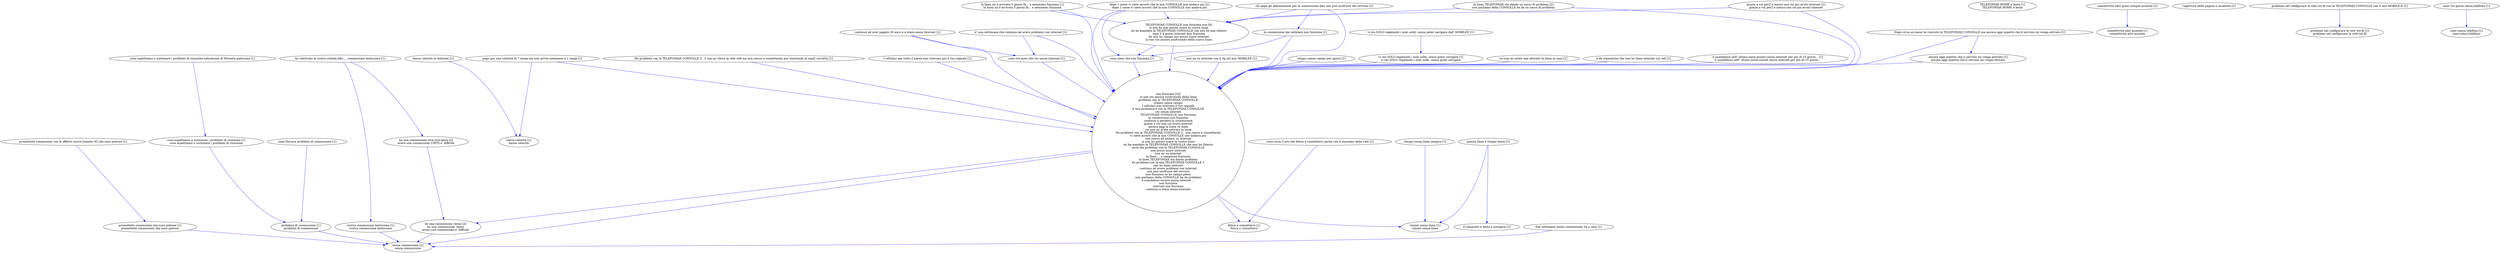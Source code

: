 digraph collapsedGraph {
"TELEFONIAX CONSOLLE non funziona mai [6]\nio non ho mai potuto usare la vostra linea\nmi ha mandato la TELEFONIAX CONSOLLE che non ho mai chiesto\nogni 3 4 giorni internet non funziona\nSe non ho campo non posso usare internet\nio non sto ancora usufruendo della nuova linea""non funziona [32]\nio non sto ancora usufruendo della linea\nproblemi con la TELEFONIAX CONSOLLE\nstiamo senza campo\nI cellulari non ricevono il tuo segnale\nil mio problema è con la TELEFONIAX CONSOLLE\nsto senza internet\nTELEFONIAX CONSOLLE non funziona\nla connessione non funziona\ncontinuo a perdere la connessione\ngrazie a voi non cio avuto internet\nancora oggi la linea va male\nvoi non mi avete attivato la linea\nHo problemi con la TELEFONIAX CONSOLLE 2.. non riesco a connettermi\nvi siete accorti che la mia CONSOLLE non andava piu\nnon riesco ad andare su internet\nio non ho potuto usare la vostra linea\nmi ha mandato la TELEFONIAX CONSOLLE che non ho chiesto\navrei dei problemi con la TELEFONIAX CONSOLLE\nnon posso usare internet\nnon mi va internet\nla linea ... e nemmeno funziona\nla linea TELEFONIAX sta dando problemi\nho problemi con la mia TELEFONIAX CONSOLLE 1\nnon ho linea internet\ncontinuo ad avere problemi con internet\nnon può usufruire del servizio\nnon funziona se ho campo pieno\nnon parliamo della CONSOLLE ke da problemi\nè scandaloso essere senza internet ...\nnon funziona\ninternet non funziona\ncontinuo a stare senza Internet""la linea TELEFONIAX sta dando un sacco di problemi [2]\nnon parliamo della CONSOLLE ke da un sacco di problemi""ho una connessione -lenta [2]\nho una connessione -lenta\navere una connessione e' difficile""ho una connessione stra-stra-lenta [2]\navere una connessione UMTS e' difficile""ancora oggi aspetto che il servizio mi venga attivato [1]\nancora oggi aspetto che il servizio mi venga attivato""Dopo circa un mese ho ricevuto la TELEFONIAX CONSOLLE ma ancora oggi aspetto che il servizio mi venga attivato [1]""Ho problemi con la TELEFONIAX CONSOLLE 2.. il mio pc rileva la rete wifi ma non riesco a connettermi pur inserendo la wpa2 corretta [1]""I cellulari per tutto il paese non ricevono più il tuo segnale [1]""TELEFONIAX HOME e lenta [1]\nTELEFONIAX HOME e lenta""bassa velocità [1]\nbassa velocità""bassa velocità in Internet [1]""chi paga gli abbonamenti per la connessione dati non può usufruire del servizio [1]""connettività adsl assente [1]\nconnettività adsl assente""connettività adsl quasi sempre assente [1]""continuo ad aver pagato 20 euro e a stare senza Internet [1]""cosa aspettiamo a sistemare i problemi di ricezione [1]\ncosa aspettiamo a sistemare i problemi di ricezione""cosa aspettiamo a sistemare i problemi di ricezione nelcomune di Noventa padovana [1]""dopo 1 mese vi siete accorti che la mia CONSOLLE non andava piu [1]\ndopo 1 mese vi siete accorti che la mia CONSOLLE non andava piu""senza connessione [1]\nsenza connessione""due settimane senza connessione 3g a casa [1]""e' una settimana che continuo ad avere problemi con internet [1]""grazie a voi per2 e mezzo non cio piu avuto internet [1]\ngrazie a voi per2 e mezzo non cio piu avuto internet""vostra connessione lentissima [1]\nvostra connessione lentissima""ho riattivato la vostra scheda dati.... connessione lentissima [1]""il computer è lento a navigare [1]""l'apertura delle pagine è stralenta [1]""la linea mi è arrivata 5 giorni fà... e nemmeno funziona [1]\nla linea mi è arrivata 5 giorni fà... e nemmeno funziona""la connessione dal cellulare non funziona [1]""non mi va internet con il 3g sul mio MOBILEE [1]""pago per una velocità di 7 mega ma non arriva nemmeno a 1 mega [1]""problemi nel configurare la rete wii-fii [1]\nproblemi nel configurare la rete wii-fii""problemi nel configurare la rete wii-fii con la TELEFONIAX CONSOLLE con il mio MOBILE-E [1]""promettete connessioni che sono pietose [1]\npromettete connessioni che sono pietose""promettete connessioni con le offerte nuove tramite 3G che sono pietose [1]""questa linea è troppo lenta [1]""rimani senza linea [1]\nrimani senza linea""rimani senza linea sempre [1]""fatica a connettersi [1]\nfatica a connettersi""sono circa 3 ore che fatica a connettersi anche con il massimo della rete [1]""sono mesi che non funziona [1]""sono senza telefono [1]\nsono senza telefono""sono tre giorni senza telefono [1]""sono tre mesi che sto senza internet [1]""stiamo senza campo per giorni [1]""vi sto SOLO regalando i miei soldi, senza poter navigare [1]\nvi sto SOLO regalando i miei soldi, senza poter navigare""vi sto SOLO regalando i miei soldi, senza poter navigare dall' MOBILEE [1]""voi non mi avete mai attivato la linea in casa [1]""problemi di connessione [1]\nproblemi di connessione""zona Ferrara problemi di connessione [1]""è da stamattina che non ho linea internet sul cell [1]""è scandaloso nell' ultimo mese essere senza internet per più di 15 giorni... [1]\nè scandaloso nell' ultimo mese essere senza internet per più di 15 giorni...""Dopo circa un mese ho ricevuto la TELEFONIAX CONSOLLE ma ancora oggi aspetto che il servizio mi venga attivato [1]" -> "ancora oggi aspetto che il servizio mi venga attivato [1]\nancora oggi aspetto che il servizio mi venga attivato" [color=blue]
"Ho problemi con la TELEFONIAX CONSOLLE 2.. il mio pc rileva la rete wifi ma non riesco a connettermi pur inserendo la wpa2 corretta [1]" -> "non funziona [32]\nio non sto ancora usufruendo della linea\nproblemi con la TELEFONIAX CONSOLLE\nstiamo senza campo\nI cellulari non ricevono il tuo segnale\nil mio problema è con la TELEFONIAX CONSOLLE\nsto senza internet\nTELEFONIAX CONSOLLE non funziona\nla connessione non funziona\ncontinuo a perdere la connessione\ngrazie a voi non cio avuto internet\nancora oggi la linea va male\nvoi non mi avete attivato la linea\nHo problemi con la TELEFONIAX CONSOLLE 2.. non riesco a connettermi\nvi siete accorti che la mia CONSOLLE non andava piu\nnon riesco ad andare su internet\nio non ho potuto usare la vostra linea\nmi ha mandato la TELEFONIAX CONSOLLE che non ho chiesto\navrei dei problemi con la TELEFONIAX CONSOLLE\nnon posso usare internet\nnon mi va internet\nla linea ... e nemmeno funziona\nla linea TELEFONIAX sta dando problemi\nho problemi con la mia TELEFONIAX CONSOLLE 1\nnon ho linea internet\ncontinuo ad avere problemi con internet\nnon può usufruire del servizio\nnon funziona se ho campo pieno\nnon parliamo della CONSOLLE ke da problemi\nè scandaloso essere senza internet ...\nnon funziona\ninternet non funziona\ncontinuo a stare senza Internet" [color=blue]
"I cellulari per tutto il paese non ricevono più il tuo segnale [1]" -> "non funziona [32]\nio non sto ancora usufruendo della linea\nproblemi con la TELEFONIAX CONSOLLE\nstiamo senza campo\nI cellulari non ricevono il tuo segnale\nil mio problema è con la TELEFONIAX CONSOLLE\nsto senza internet\nTELEFONIAX CONSOLLE non funziona\nla connessione non funziona\ncontinuo a perdere la connessione\ngrazie a voi non cio avuto internet\nancora oggi la linea va male\nvoi non mi avete attivato la linea\nHo problemi con la TELEFONIAX CONSOLLE 2.. non riesco a connettermi\nvi siete accorti che la mia CONSOLLE non andava piu\nnon riesco ad andare su internet\nio non ho potuto usare la vostra linea\nmi ha mandato la TELEFONIAX CONSOLLE che non ho chiesto\navrei dei problemi con la TELEFONIAX CONSOLLE\nnon posso usare internet\nnon mi va internet\nla linea ... e nemmeno funziona\nla linea TELEFONIAX sta dando problemi\nho problemi con la mia TELEFONIAX CONSOLLE 1\nnon ho linea internet\ncontinuo ad avere problemi con internet\nnon può usufruire del servizio\nnon funziona se ho campo pieno\nnon parliamo della CONSOLLE ke da problemi\nè scandaloso essere senza internet ...\nnon funziona\ninternet non funziona\ncontinuo a stare senza Internet" [color=blue]
"TELEFONIAX CONSOLLE non funziona mai [6]\nio non ho mai potuto usare la vostra linea\nmi ha mandato la TELEFONIAX CONSOLLE che non ho mai chiesto\nogni 3 4 giorni internet non funziona\nSe non ho campo non posso usare internet\nio non sto ancora usufruendo della nuova linea" -> "non funziona [32]\nio non sto ancora usufruendo della linea\nproblemi con la TELEFONIAX CONSOLLE\nstiamo senza campo\nI cellulari non ricevono il tuo segnale\nil mio problema è con la TELEFONIAX CONSOLLE\nsto senza internet\nTELEFONIAX CONSOLLE non funziona\nla connessione non funziona\ncontinuo a perdere la connessione\ngrazie a voi non cio avuto internet\nancora oggi la linea va male\nvoi non mi avete attivato la linea\nHo problemi con la TELEFONIAX CONSOLLE 2.. non riesco a connettermi\nvi siete accorti che la mia CONSOLLE non andava piu\nnon riesco ad andare su internet\nio non ho potuto usare la vostra linea\nmi ha mandato la TELEFONIAX CONSOLLE che non ho chiesto\navrei dei problemi con la TELEFONIAX CONSOLLE\nnon posso usare internet\nnon mi va internet\nla linea ... e nemmeno funziona\nla linea TELEFONIAX sta dando problemi\nho problemi con la mia TELEFONIAX CONSOLLE 1\nnon ho linea internet\ncontinuo ad avere problemi con internet\nnon può usufruire del servizio\nnon funziona se ho campo pieno\nnon parliamo della CONSOLLE ke da problemi\nè scandaloso essere senza internet ...\nnon funziona\ninternet non funziona\ncontinuo a stare senza Internet" [color=blue]
"ancora oggi aspetto che il servizio mi venga attivato [1]\nancora oggi aspetto che il servizio mi venga attivato" -> "non funziona [32]\nio non sto ancora usufruendo della linea\nproblemi con la TELEFONIAX CONSOLLE\nstiamo senza campo\nI cellulari non ricevono il tuo segnale\nil mio problema è con la TELEFONIAX CONSOLLE\nsto senza internet\nTELEFONIAX CONSOLLE non funziona\nla connessione non funziona\ncontinuo a perdere la connessione\ngrazie a voi non cio avuto internet\nancora oggi la linea va male\nvoi non mi avete attivato la linea\nHo problemi con la TELEFONIAX CONSOLLE 2.. non riesco a connettermi\nvi siete accorti che la mia CONSOLLE non andava piu\nnon riesco ad andare su internet\nio non ho potuto usare la vostra linea\nmi ha mandato la TELEFONIAX CONSOLLE che non ho chiesto\navrei dei problemi con la TELEFONIAX CONSOLLE\nnon posso usare internet\nnon mi va internet\nla linea ... e nemmeno funziona\nla linea TELEFONIAX sta dando problemi\nho problemi con la mia TELEFONIAX CONSOLLE 1\nnon ho linea internet\ncontinuo ad avere problemi con internet\nnon può usufruire del servizio\nnon funziona se ho campo pieno\nnon parliamo della CONSOLLE ke da problemi\nè scandaloso essere senza internet ...\nnon funziona\ninternet non funziona\ncontinuo a stare senza Internet" [color=blue]
"Dopo circa un mese ho ricevuto la TELEFONIAX CONSOLLE ma ancora oggi aspetto che il servizio mi venga attivato [1]" -> "non funziona [32]\nio non sto ancora usufruendo della linea\nproblemi con la TELEFONIAX CONSOLLE\nstiamo senza campo\nI cellulari non ricevono il tuo segnale\nil mio problema è con la TELEFONIAX CONSOLLE\nsto senza internet\nTELEFONIAX CONSOLLE non funziona\nla connessione non funziona\ncontinuo a perdere la connessione\ngrazie a voi non cio avuto internet\nancora oggi la linea va male\nvoi non mi avete attivato la linea\nHo problemi con la TELEFONIAX CONSOLLE 2.. non riesco a connettermi\nvi siete accorti che la mia CONSOLLE non andava piu\nnon riesco ad andare su internet\nio non ho potuto usare la vostra linea\nmi ha mandato la TELEFONIAX CONSOLLE che non ho chiesto\navrei dei problemi con la TELEFONIAX CONSOLLE\nnon posso usare internet\nnon mi va internet\nla linea ... e nemmeno funziona\nla linea TELEFONIAX sta dando problemi\nho problemi con la mia TELEFONIAX CONSOLLE 1\nnon ho linea internet\ncontinuo ad avere problemi con internet\nnon può usufruire del servizio\nnon funziona se ho campo pieno\nnon parliamo della CONSOLLE ke da problemi\nè scandaloso essere senza internet ...\nnon funziona\ninternet non funziona\ncontinuo a stare senza Internet" [color=blue]
"ho una connessione stra-stra-lenta [2]\navere una connessione UMTS e' difficile" -> "ho una connessione -lenta [2]\nho una connessione -lenta\navere una connessione e' difficile" [color=blue]
"bassa velocità in Internet [1]" -> "bassa velocità [1]\nbassa velocità" [color=blue]
"chi paga gli abbonamenti per la connessione dati non può usufruire del servizio [1]" -> "non funziona [32]\nio non sto ancora usufruendo della linea\nproblemi con la TELEFONIAX CONSOLLE\nstiamo senza campo\nI cellulari non ricevono il tuo segnale\nil mio problema è con la TELEFONIAX CONSOLLE\nsto senza internet\nTELEFONIAX CONSOLLE non funziona\nla connessione non funziona\ncontinuo a perdere la connessione\ngrazie a voi non cio avuto internet\nancora oggi la linea va male\nvoi non mi avete attivato la linea\nHo problemi con la TELEFONIAX CONSOLLE 2.. non riesco a connettermi\nvi siete accorti che la mia CONSOLLE non andava piu\nnon riesco ad andare su internet\nio non ho potuto usare la vostra linea\nmi ha mandato la TELEFONIAX CONSOLLE che non ho chiesto\navrei dei problemi con la TELEFONIAX CONSOLLE\nnon posso usare internet\nnon mi va internet\nla linea ... e nemmeno funziona\nla linea TELEFONIAX sta dando problemi\nho problemi con la mia TELEFONIAX CONSOLLE 1\nnon ho linea internet\ncontinuo ad avere problemi con internet\nnon può usufruire del servizio\nnon funziona se ho campo pieno\nnon parliamo della CONSOLLE ke da problemi\nè scandaloso essere senza internet ...\nnon funziona\ninternet non funziona\ncontinuo a stare senza Internet" [color=blue]
"connettività adsl quasi sempre assente [1]" -> "connettività adsl assente [1]\nconnettività adsl assente" [color=blue]
"non funziona [32]\nio non sto ancora usufruendo della linea\nproblemi con la TELEFONIAX CONSOLLE\nstiamo senza campo\nI cellulari non ricevono il tuo segnale\nil mio problema è con la TELEFONIAX CONSOLLE\nsto senza internet\nTELEFONIAX CONSOLLE non funziona\nla connessione non funziona\ncontinuo a perdere la connessione\ngrazie a voi non cio avuto internet\nancora oggi la linea va male\nvoi non mi avete attivato la linea\nHo problemi con la TELEFONIAX CONSOLLE 2.. non riesco a connettermi\nvi siete accorti che la mia CONSOLLE non andava piu\nnon riesco ad andare su internet\nio non ho potuto usare la vostra linea\nmi ha mandato la TELEFONIAX CONSOLLE che non ho chiesto\navrei dei problemi con la TELEFONIAX CONSOLLE\nnon posso usare internet\nnon mi va internet\nla linea ... e nemmeno funziona\nla linea TELEFONIAX sta dando problemi\nho problemi con la mia TELEFONIAX CONSOLLE 1\nnon ho linea internet\ncontinuo ad avere problemi con internet\nnon può usufruire del servizio\nnon funziona se ho campo pieno\nnon parliamo della CONSOLLE ke da problemi\nè scandaloso essere senza internet ...\nnon funziona\ninternet non funziona\ncontinuo a stare senza Internet" -> "ho una connessione -lenta [2]\nho una connessione -lenta\navere una connessione e' difficile" [color=blue]
"continuo ad aver pagato 20 euro e a stare senza Internet [1]" -> "non funziona [32]\nio non sto ancora usufruendo della linea\nproblemi con la TELEFONIAX CONSOLLE\nstiamo senza campo\nI cellulari non ricevono il tuo segnale\nil mio problema è con la TELEFONIAX CONSOLLE\nsto senza internet\nTELEFONIAX CONSOLLE non funziona\nla connessione non funziona\ncontinuo a perdere la connessione\ngrazie a voi non cio avuto internet\nancora oggi la linea va male\nvoi non mi avete attivato la linea\nHo problemi con la TELEFONIAX CONSOLLE 2.. non riesco a connettermi\nvi siete accorti che la mia CONSOLLE non andava piu\nnon riesco ad andare su internet\nio non ho potuto usare la vostra linea\nmi ha mandato la TELEFONIAX CONSOLLE che non ho chiesto\navrei dei problemi con la TELEFONIAX CONSOLLE\nnon posso usare internet\nnon mi va internet\nla linea ... e nemmeno funziona\nla linea TELEFONIAX sta dando problemi\nho problemi con la mia TELEFONIAX CONSOLLE 1\nnon ho linea internet\ncontinuo ad avere problemi con internet\nnon può usufruire del servizio\nnon funziona se ho campo pieno\nnon parliamo della CONSOLLE ke da problemi\nè scandaloso essere senza internet ...\nnon funziona\ninternet non funziona\ncontinuo a stare senza Internet" [color=blue]
"cosa aspettiamo a sistemare i problemi di ricezione nelcomune di Noventa padovana [1]" -> "cosa aspettiamo a sistemare i problemi di ricezione [1]\ncosa aspettiamo a sistemare i problemi di ricezione" [color=blue]
"dopo 1 mese vi siete accorti che la mia CONSOLLE non andava piu [1]\ndopo 1 mese vi siete accorti che la mia CONSOLLE non andava piu" -> "non funziona [32]\nio non sto ancora usufruendo della linea\nproblemi con la TELEFONIAX CONSOLLE\nstiamo senza campo\nI cellulari non ricevono il tuo segnale\nil mio problema è con la TELEFONIAX CONSOLLE\nsto senza internet\nTELEFONIAX CONSOLLE non funziona\nla connessione non funziona\ncontinuo a perdere la connessione\ngrazie a voi non cio avuto internet\nancora oggi la linea va male\nvoi non mi avete attivato la linea\nHo problemi con la TELEFONIAX CONSOLLE 2.. non riesco a connettermi\nvi siete accorti che la mia CONSOLLE non andava piu\nnon riesco ad andare su internet\nio non ho potuto usare la vostra linea\nmi ha mandato la TELEFONIAX CONSOLLE che non ho chiesto\navrei dei problemi con la TELEFONIAX CONSOLLE\nnon posso usare internet\nnon mi va internet\nla linea ... e nemmeno funziona\nla linea TELEFONIAX sta dando problemi\nho problemi con la mia TELEFONIAX CONSOLLE 1\nnon ho linea internet\ncontinuo ad avere problemi con internet\nnon può usufruire del servizio\nnon funziona se ho campo pieno\nnon parliamo della CONSOLLE ke da problemi\nè scandaloso essere senza internet ...\nnon funziona\ninternet non funziona\ncontinuo a stare senza Internet" [color=blue]
"due settimane senza connessione 3g a casa [1]" -> "senza connessione [1]\nsenza connessione" [color=blue]
"ho una connessione -lenta [2]\nho una connessione -lenta\navere una connessione e' difficile" -> "senza connessione [1]\nsenza connessione" [color=blue]
"non funziona [32]\nio non sto ancora usufruendo della linea\nproblemi con la TELEFONIAX CONSOLLE\nstiamo senza campo\nI cellulari non ricevono il tuo segnale\nil mio problema è con la TELEFONIAX CONSOLLE\nsto senza internet\nTELEFONIAX CONSOLLE non funziona\nla connessione non funziona\ncontinuo a perdere la connessione\ngrazie a voi non cio avuto internet\nancora oggi la linea va male\nvoi non mi avete attivato la linea\nHo problemi con la TELEFONIAX CONSOLLE 2.. non riesco a connettermi\nvi siete accorti che la mia CONSOLLE non andava piu\nnon riesco ad andare su internet\nio non ho potuto usare la vostra linea\nmi ha mandato la TELEFONIAX CONSOLLE che non ho chiesto\navrei dei problemi con la TELEFONIAX CONSOLLE\nnon posso usare internet\nnon mi va internet\nla linea ... e nemmeno funziona\nla linea TELEFONIAX sta dando problemi\nho problemi con la mia TELEFONIAX CONSOLLE 1\nnon ho linea internet\ncontinuo ad avere problemi con internet\nnon può usufruire del servizio\nnon funziona se ho campo pieno\nnon parliamo della CONSOLLE ke da problemi\nè scandaloso essere senza internet ...\nnon funziona\ninternet non funziona\ncontinuo a stare senza Internet" -> "senza connessione [1]\nsenza connessione" [color=blue]
"e' una settimana che continuo ad avere problemi con internet [1]" -> "non funziona [32]\nio non sto ancora usufruendo della linea\nproblemi con la TELEFONIAX CONSOLLE\nstiamo senza campo\nI cellulari non ricevono il tuo segnale\nil mio problema è con la TELEFONIAX CONSOLLE\nsto senza internet\nTELEFONIAX CONSOLLE non funziona\nla connessione non funziona\ncontinuo a perdere la connessione\ngrazie a voi non cio avuto internet\nancora oggi la linea va male\nvoi non mi avete attivato la linea\nHo problemi con la TELEFONIAX CONSOLLE 2.. non riesco a connettermi\nvi siete accorti che la mia CONSOLLE non andava piu\nnon riesco ad andare su internet\nio non ho potuto usare la vostra linea\nmi ha mandato la TELEFONIAX CONSOLLE che non ho chiesto\navrei dei problemi con la TELEFONIAX CONSOLLE\nnon posso usare internet\nnon mi va internet\nla linea ... e nemmeno funziona\nla linea TELEFONIAX sta dando problemi\nho problemi con la mia TELEFONIAX CONSOLLE 1\nnon ho linea internet\ncontinuo ad avere problemi con internet\nnon può usufruire del servizio\nnon funziona se ho campo pieno\nnon parliamo della CONSOLLE ke da problemi\nè scandaloso essere senza internet ...\nnon funziona\ninternet non funziona\ncontinuo a stare senza Internet" [color=blue]
"grazie a voi per2 e mezzo non cio piu avuto internet [1]\ngrazie a voi per2 e mezzo non cio piu avuto internet" -> "non funziona [32]\nio non sto ancora usufruendo della linea\nproblemi con la TELEFONIAX CONSOLLE\nstiamo senza campo\nI cellulari non ricevono il tuo segnale\nil mio problema è con la TELEFONIAX CONSOLLE\nsto senza internet\nTELEFONIAX CONSOLLE non funziona\nla connessione non funziona\ncontinuo a perdere la connessione\ngrazie a voi non cio avuto internet\nancora oggi la linea va male\nvoi non mi avete attivato la linea\nHo problemi con la TELEFONIAX CONSOLLE 2.. non riesco a connettermi\nvi siete accorti che la mia CONSOLLE non andava piu\nnon riesco ad andare su internet\nio non ho potuto usare la vostra linea\nmi ha mandato la TELEFONIAX CONSOLLE che non ho chiesto\navrei dei problemi con la TELEFONIAX CONSOLLE\nnon posso usare internet\nnon mi va internet\nla linea ... e nemmeno funziona\nla linea TELEFONIAX sta dando problemi\nho problemi con la mia TELEFONIAX CONSOLLE 1\nnon ho linea internet\ncontinuo ad avere problemi con internet\nnon può usufruire del servizio\nnon funziona se ho campo pieno\nnon parliamo della CONSOLLE ke da problemi\nè scandaloso essere senza internet ...\nnon funziona\ninternet non funziona\ncontinuo a stare senza Internet" [color=blue]
"ho riattivato la vostra scheda dati.... connessione lentissima [1]" -> "vostra connessione lentissima [1]\nvostra connessione lentissima" [color=blue]
"vostra connessione lentissima [1]\nvostra connessione lentissima" -> "senza connessione [1]\nsenza connessione" [color=blue]
"ho riattivato la vostra scheda dati.... connessione lentissima [1]" -> "ho una connessione stra-stra-lenta [2]\navere una connessione UMTS e' difficile" [color=blue]
"chi paga gli abbonamenti per la connessione dati non può usufruire del servizio [1]" -> "TELEFONIAX CONSOLLE non funziona mai [6]\nio non ho mai potuto usare la vostra linea\nmi ha mandato la TELEFONIAX CONSOLLE che non ho mai chiesto\nogni 3 4 giorni internet non funziona\nSe non ho campo non posso usare internet\nio non sto ancora usufruendo della nuova linea" [color=blue]
"la linea mi è arrivata 5 giorni fà... e nemmeno funziona [1]\nla linea mi è arrivata 5 giorni fà... e nemmeno funziona" -> "non funziona [32]\nio non sto ancora usufruendo della linea\nproblemi con la TELEFONIAX CONSOLLE\nstiamo senza campo\nI cellulari non ricevono il tuo segnale\nil mio problema è con la TELEFONIAX CONSOLLE\nsto senza internet\nTELEFONIAX CONSOLLE non funziona\nla connessione non funziona\ncontinuo a perdere la connessione\ngrazie a voi non cio avuto internet\nancora oggi la linea va male\nvoi non mi avete attivato la linea\nHo problemi con la TELEFONIAX CONSOLLE 2.. non riesco a connettermi\nvi siete accorti che la mia CONSOLLE non andava piu\nnon riesco ad andare su internet\nio non ho potuto usare la vostra linea\nmi ha mandato la TELEFONIAX CONSOLLE che non ho chiesto\navrei dei problemi con la TELEFONIAX CONSOLLE\nnon posso usare internet\nnon mi va internet\nla linea ... e nemmeno funziona\nla linea TELEFONIAX sta dando problemi\nho problemi con la mia TELEFONIAX CONSOLLE 1\nnon ho linea internet\ncontinuo ad avere problemi con internet\nnon può usufruire del servizio\nnon funziona se ho campo pieno\nnon parliamo della CONSOLLE ke da problemi\nè scandaloso essere senza internet ...\nnon funziona\ninternet non funziona\ncontinuo a stare senza Internet" [color=blue]
"la connessione dal cellulare non funziona [1]" -> "non funziona [32]\nio non sto ancora usufruendo della linea\nproblemi con la TELEFONIAX CONSOLLE\nstiamo senza campo\nI cellulari non ricevono il tuo segnale\nil mio problema è con la TELEFONIAX CONSOLLE\nsto senza internet\nTELEFONIAX CONSOLLE non funziona\nla connessione non funziona\ncontinuo a perdere la connessione\ngrazie a voi non cio avuto internet\nancora oggi la linea va male\nvoi non mi avete attivato la linea\nHo problemi con la TELEFONIAX CONSOLLE 2.. non riesco a connettermi\nvi siete accorti che la mia CONSOLLE non andava piu\nnon riesco ad andare su internet\nio non ho potuto usare la vostra linea\nmi ha mandato la TELEFONIAX CONSOLLE che non ho chiesto\navrei dei problemi con la TELEFONIAX CONSOLLE\nnon posso usare internet\nnon mi va internet\nla linea ... e nemmeno funziona\nla linea TELEFONIAX sta dando problemi\nho problemi con la mia TELEFONIAX CONSOLLE 1\nnon ho linea internet\ncontinuo ad avere problemi con internet\nnon può usufruire del servizio\nnon funziona se ho campo pieno\nnon parliamo della CONSOLLE ke da problemi\nè scandaloso essere senza internet ...\nnon funziona\ninternet non funziona\ncontinuo a stare senza Internet" [color=blue]
"chi paga gli abbonamenti per la connessione dati non può usufruire del servizio [1]" -> "la connessione dal cellulare non funziona [1]" [color=blue]
"la linea TELEFONIAX sta dando un sacco di problemi [2]\nnon parliamo della CONSOLLE ke da un sacco di problemi" -> "non funziona [32]\nio non sto ancora usufruendo della linea\nproblemi con la TELEFONIAX CONSOLLE\nstiamo senza campo\nI cellulari non ricevono il tuo segnale\nil mio problema è con la TELEFONIAX CONSOLLE\nsto senza internet\nTELEFONIAX CONSOLLE non funziona\nla connessione non funziona\ncontinuo a perdere la connessione\ngrazie a voi non cio avuto internet\nancora oggi la linea va male\nvoi non mi avete attivato la linea\nHo problemi con la TELEFONIAX CONSOLLE 2.. non riesco a connettermi\nvi siete accorti che la mia CONSOLLE non andava piu\nnon riesco ad andare su internet\nio non ho potuto usare la vostra linea\nmi ha mandato la TELEFONIAX CONSOLLE che non ho chiesto\navrei dei problemi con la TELEFONIAX CONSOLLE\nnon posso usare internet\nnon mi va internet\nla linea ... e nemmeno funziona\nla linea TELEFONIAX sta dando problemi\nho problemi con la mia TELEFONIAX CONSOLLE 1\nnon ho linea internet\ncontinuo ad avere problemi con internet\nnon può usufruire del servizio\nnon funziona se ho campo pieno\nnon parliamo della CONSOLLE ke da problemi\nè scandaloso essere senza internet ...\nnon funziona\ninternet non funziona\ncontinuo a stare senza Internet" [color=blue]
"dopo 1 mese vi siete accorti che la mia CONSOLLE non andava piu [1]\ndopo 1 mese vi siete accorti che la mia CONSOLLE non andava piu" -> "TELEFONIAX CONSOLLE non funziona mai [6]\nio non ho mai potuto usare la vostra linea\nmi ha mandato la TELEFONIAX CONSOLLE che non ho mai chiesto\nogni 3 4 giorni internet non funziona\nSe non ho campo non posso usare internet\nio non sto ancora usufruendo della nuova linea" [color=blue]
"non mi va internet con il 3g sul mio MOBILEE [1]" -> "non funziona [32]\nio non sto ancora usufruendo della linea\nproblemi con la TELEFONIAX CONSOLLE\nstiamo senza campo\nI cellulari non ricevono il tuo segnale\nil mio problema è con la TELEFONIAX CONSOLLE\nsto senza internet\nTELEFONIAX CONSOLLE non funziona\nla connessione non funziona\ncontinuo a perdere la connessione\ngrazie a voi non cio avuto internet\nancora oggi la linea va male\nvoi non mi avete attivato la linea\nHo problemi con la TELEFONIAX CONSOLLE 2.. non riesco a connettermi\nvi siete accorti che la mia CONSOLLE non andava piu\nnon riesco ad andare su internet\nio non ho potuto usare la vostra linea\nmi ha mandato la TELEFONIAX CONSOLLE che non ho chiesto\navrei dei problemi con la TELEFONIAX CONSOLLE\nnon posso usare internet\nnon mi va internet\nla linea ... e nemmeno funziona\nla linea TELEFONIAX sta dando problemi\nho problemi con la mia TELEFONIAX CONSOLLE 1\nnon ho linea internet\ncontinuo ad avere problemi con internet\nnon può usufruire del servizio\nnon funziona se ho campo pieno\nnon parliamo della CONSOLLE ke da problemi\nè scandaloso essere senza internet ...\nnon funziona\ninternet non funziona\ncontinuo a stare senza Internet" [color=blue]
"la linea TELEFONIAX sta dando un sacco di problemi [2]\nnon parliamo della CONSOLLE ke da un sacco di problemi" -> "TELEFONIAX CONSOLLE non funziona mai [6]\nio non ho mai potuto usare la vostra linea\nmi ha mandato la TELEFONIAX CONSOLLE che non ho mai chiesto\nogni 3 4 giorni internet non funziona\nSe non ho campo non posso usare internet\nio non sto ancora usufruendo della nuova linea" [color=blue]
"grazie a voi per2 e mezzo non cio piu avuto internet [1]\ngrazie a voi per2 e mezzo non cio piu avuto internet" -> "TELEFONIAX CONSOLLE non funziona mai [6]\nio non ho mai potuto usare la vostra linea\nmi ha mandato la TELEFONIAX CONSOLLE che non ho mai chiesto\nogni 3 4 giorni internet non funziona\nSe non ho campo non posso usare internet\nio non sto ancora usufruendo della nuova linea" [color=blue]
"la linea mi è arrivata 5 giorni fà... e nemmeno funziona [1]\nla linea mi è arrivata 5 giorni fà... e nemmeno funziona" -> "TELEFONIAX CONSOLLE non funziona mai [6]\nio non ho mai potuto usare la vostra linea\nmi ha mandato la TELEFONIAX CONSOLLE che non ho mai chiesto\nogni 3 4 giorni internet non funziona\nSe non ho campo non posso usare internet\nio non sto ancora usufruendo della nuova linea" [color=blue]
"pago per una velocità di 7 mega ma non arriva nemmeno a 1 mega [1]" -> "bassa velocità [1]\nbassa velocità" [color=blue]
"pago per una velocità di 7 mega ma non arriva nemmeno a 1 mega [1]" -> "non funziona [32]\nio non sto ancora usufruendo della linea\nproblemi con la TELEFONIAX CONSOLLE\nstiamo senza campo\nI cellulari non ricevono il tuo segnale\nil mio problema è con la TELEFONIAX CONSOLLE\nsto senza internet\nTELEFONIAX CONSOLLE non funziona\nla connessione non funziona\ncontinuo a perdere la connessione\ngrazie a voi non cio avuto internet\nancora oggi la linea va male\nvoi non mi avete attivato la linea\nHo problemi con la TELEFONIAX CONSOLLE 2.. non riesco a connettermi\nvi siete accorti che la mia CONSOLLE non andava piu\nnon riesco ad andare su internet\nio non ho potuto usare la vostra linea\nmi ha mandato la TELEFONIAX CONSOLLE che non ho chiesto\navrei dei problemi con la TELEFONIAX CONSOLLE\nnon posso usare internet\nnon mi va internet\nla linea ... e nemmeno funziona\nla linea TELEFONIAX sta dando problemi\nho problemi con la mia TELEFONIAX CONSOLLE 1\nnon ho linea internet\ncontinuo ad avere problemi con internet\nnon può usufruire del servizio\nnon funziona se ho campo pieno\nnon parliamo della CONSOLLE ke da problemi\nè scandaloso essere senza internet ...\nnon funziona\ninternet non funziona\ncontinuo a stare senza Internet" [color=blue]
"problemi nel configurare la rete wii-fii con la TELEFONIAX CONSOLLE con il mio MOBILE-E [1]" -> "problemi nel configurare la rete wii-fii [1]\nproblemi nel configurare la rete wii-fii" [color=blue]
"promettete connessioni con le offerte nuove tramite 3G che sono pietose [1]" -> "promettete connessioni che sono pietose [1]\npromettete connessioni che sono pietose" [color=blue]
"promettete connessioni che sono pietose [1]\npromettete connessioni che sono pietose" -> "senza connessione [1]\nsenza connessione" [color=blue]
"questa linea è troppo lenta [1]" -> "il computer è lento a navigare [1]" [color=blue]
"rimani senza linea sempre [1]" -> "rimani senza linea [1]\nrimani senza linea" [color=blue]
"non funziona [32]\nio non sto ancora usufruendo della linea\nproblemi con la TELEFONIAX CONSOLLE\nstiamo senza campo\nI cellulari non ricevono il tuo segnale\nil mio problema è con la TELEFONIAX CONSOLLE\nsto senza internet\nTELEFONIAX CONSOLLE non funziona\nla connessione non funziona\ncontinuo a perdere la connessione\ngrazie a voi non cio avuto internet\nancora oggi la linea va male\nvoi non mi avete attivato la linea\nHo problemi con la TELEFONIAX CONSOLLE 2.. non riesco a connettermi\nvi siete accorti che la mia CONSOLLE non andava piu\nnon riesco ad andare su internet\nio non ho potuto usare la vostra linea\nmi ha mandato la TELEFONIAX CONSOLLE che non ho chiesto\navrei dei problemi con la TELEFONIAX CONSOLLE\nnon posso usare internet\nnon mi va internet\nla linea ... e nemmeno funziona\nla linea TELEFONIAX sta dando problemi\nho problemi con la mia TELEFONIAX CONSOLLE 1\nnon ho linea internet\ncontinuo ad avere problemi con internet\nnon può usufruire del servizio\nnon funziona se ho campo pieno\nnon parliamo della CONSOLLE ke da problemi\nè scandaloso essere senza internet ...\nnon funziona\ninternet non funziona\ncontinuo a stare senza Internet" -> "rimani senza linea [1]\nrimani senza linea" [color=blue]
"questa linea è troppo lenta [1]" -> "rimani senza linea [1]\nrimani senza linea" [color=blue]
"sono circa 3 ore che fatica a connettersi anche con il massimo della rete [1]" -> "fatica a connettersi [1]\nfatica a connettersi" [color=blue]
"non funziona [32]\nio non sto ancora usufruendo della linea\nproblemi con la TELEFONIAX CONSOLLE\nstiamo senza campo\nI cellulari non ricevono il tuo segnale\nil mio problema è con la TELEFONIAX CONSOLLE\nsto senza internet\nTELEFONIAX CONSOLLE non funziona\nla connessione non funziona\ncontinuo a perdere la connessione\ngrazie a voi non cio avuto internet\nancora oggi la linea va male\nvoi non mi avete attivato la linea\nHo problemi con la TELEFONIAX CONSOLLE 2.. non riesco a connettermi\nvi siete accorti che la mia CONSOLLE non andava piu\nnon riesco ad andare su internet\nio non ho potuto usare la vostra linea\nmi ha mandato la TELEFONIAX CONSOLLE che non ho chiesto\navrei dei problemi con la TELEFONIAX CONSOLLE\nnon posso usare internet\nnon mi va internet\nla linea ... e nemmeno funziona\nla linea TELEFONIAX sta dando problemi\nho problemi con la mia TELEFONIAX CONSOLLE 1\nnon ho linea internet\ncontinuo ad avere problemi con internet\nnon può usufruire del servizio\nnon funziona se ho campo pieno\nnon parliamo della CONSOLLE ke da problemi\nè scandaloso essere senza internet ...\nnon funziona\ninternet non funziona\ncontinuo a stare senza Internet" -> "fatica a connettersi [1]\nfatica a connettersi" [color=blue]
"sono mesi che non funziona [1]" -> "non funziona [32]\nio non sto ancora usufruendo della linea\nproblemi con la TELEFONIAX CONSOLLE\nstiamo senza campo\nI cellulari non ricevono il tuo segnale\nil mio problema è con la TELEFONIAX CONSOLLE\nsto senza internet\nTELEFONIAX CONSOLLE non funziona\nla connessione non funziona\ncontinuo a perdere la connessione\ngrazie a voi non cio avuto internet\nancora oggi la linea va male\nvoi non mi avete attivato la linea\nHo problemi con la TELEFONIAX CONSOLLE 2.. non riesco a connettermi\nvi siete accorti che la mia CONSOLLE non andava piu\nnon riesco ad andare su internet\nio non ho potuto usare la vostra linea\nmi ha mandato la TELEFONIAX CONSOLLE che non ho chiesto\navrei dei problemi con la TELEFONIAX CONSOLLE\nnon posso usare internet\nnon mi va internet\nla linea ... e nemmeno funziona\nla linea TELEFONIAX sta dando problemi\nho problemi con la mia TELEFONIAX CONSOLLE 1\nnon ho linea internet\ncontinuo ad avere problemi con internet\nnon può usufruire del servizio\nnon funziona se ho campo pieno\nnon parliamo della CONSOLLE ke da problemi\nè scandaloso essere senza internet ...\nnon funziona\ninternet non funziona\ncontinuo a stare senza Internet" [color=blue]
"TELEFONIAX CONSOLLE non funziona mai [6]\nio non ho mai potuto usare la vostra linea\nmi ha mandato la TELEFONIAX CONSOLLE che non ho mai chiesto\nogni 3 4 giorni internet non funziona\nSe non ho campo non posso usare internet\nio non sto ancora usufruendo della nuova linea" -> "sono mesi che non funziona [1]" [color=blue]
"la connessione dal cellulare non funziona [1]" -> "sono mesi che non funziona [1]" [color=blue]
"dopo 1 mese vi siete accorti che la mia CONSOLLE non andava piu [1]\ndopo 1 mese vi siete accorti che la mia CONSOLLE non andava piu" -> "sono mesi che non funziona [1]" [color=blue]
"sono tre giorni senza telefono [1]" -> "sono senza telefono [1]\nsono senza telefono" [color=blue]
"sono tre mesi che sto senza internet [1]" -> "non funziona [32]\nio non sto ancora usufruendo della linea\nproblemi con la TELEFONIAX CONSOLLE\nstiamo senza campo\nI cellulari non ricevono il tuo segnale\nil mio problema è con la TELEFONIAX CONSOLLE\nsto senza internet\nTELEFONIAX CONSOLLE non funziona\nla connessione non funziona\ncontinuo a perdere la connessione\ngrazie a voi non cio avuto internet\nancora oggi la linea va male\nvoi non mi avete attivato la linea\nHo problemi con la TELEFONIAX CONSOLLE 2.. non riesco a connettermi\nvi siete accorti che la mia CONSOLLE non andava piu\nnon riesco ad andare su internet\nio non ho potuto usare la vostra linea\nmi ha mandato la TELEFONIAX CONSOLLE che non ho chiesto\navrei dei problemi con la TELEFONIAX CONSOLLE\nnon posso usare internet\nnon mi va internet\nla linea ... e nemmeno funziona\nla linea TELEFONIAX sta dando problemi\nho problemi con la mia TELEFONIAX CONSOLLE 1\nnon ho linea internet\ncontinuo ad avere problemi con internet\nnon può usufruire del servizio\nnon funziona se ho campo pieno\nnon parliamo della CONSOLLE ke da problemi\nè scandaloso essere senza internet ...\nnon funziona\ninternet non funziona\ncontinuo a stare senza Internet" [color=blue]
"e' una settimana che continuo ad avere problemi con internet [1]" -> "sono tre mesi che sto senza internet [1]" [color=blue]
"continuo ad aver pagato 20 euro e a stare senza Internet [1]" -> "sono tre mesi che sto senza internet [1]" [color=blue]
"stiamo senza campo per giorni [1]" -> "non funziona [32]\nio non sto ancora usufruendo della linea\nproblemi con la TELEFONIAX CONSOLLE\nstiamo senza campo\nI cellulari non ricevono il tuo segnale\nil mio problema è con la TELEFONIAX CONSOLLE\nsto senza internet\nTELEFONIAX CONSOLLE non funziona\nla connessione non funziona\ncontinuo a perdere la connessione\ngrazie a voi non cio avuto internet\nancora oggi la linea va male\nvoi non mi avete attivato la linea\nHo problemi con la TELEFONIAX CONSOLLE 2.. non riesco a connettermi\nvi siete accorti che la mia CONSOLLE non andava piu\nnon riesco ad andare su internet\nio non ho potuto usare la vostra linea\nmi ha mandato la TELEFONIAX CONSOLLE che non ho chiesto\navrei dei problemi con la TELEFONIAX CONSOLLE\nnon posso usare internet\nnon mi va internet\nla linea ... e nemmeno funziona\nla linea TELEFONIAX sta dando problemi\nho problemi con la mia TELEFONIAX CONSOLLE 1\nnon ho linea internet\ncontinuo ad avere problemi con internet\nnon può usufruire del servizio\nnon funziona se ho campo pieno\nnon parliamo della CONSOLLE ke da problemi\nè scandaloso essere senza internet ...\nnon funziona\ninternet non funziona\ncontinuo a stare senza Internet" [color=blue]
"vi sto SOLO regalando i miei soldi, senza poter navigare dall' MOBILEE [1]" -> "vi sto SOLO regalando i miei soldi, senza poter navigare [1]\nvi sto SOLO regalando i miei soldi, senza poter navigare" [color=blue]
"vi sto SOLO regalando i miei soldi, senza poter navigare [1]\nvi sto SOLO regalando i miei soldi, senza poter navigare" -> "non funziona [32]\nio non sto ancora usufruendo della linea\nproblemi con la TELEFONIAX CONSOLLE\nstiamo senza campo\nI cellulari non ricevono il tuo segnale\nil mio problema è con la TELEFONIAX CONSOLLE\nsto senza internet\nTELEFONIAX CONSOLLE non funziona\nla connessione non funziona\ncontinuo a perdere la connessione\ngrazie a voi non cio avuto internet\nancora oggi la linea va male\nvoi non mi avete attivato la linea\nHo problemi con la TELEFONIAX CONSOLLE 2.. non riesco a connettermi\nvi siete accorti che la mia CONSOLLE non andava piu\nnon riesco ad andare su internet\nio non ho potuto usare la vostra linea\nmi ha mandato la TELEFONIAX CONSOLLE che non ho chiesto\navrei dei problemi con la TELEFONIAX CONSOLLE\nnon posso usare internet\nnon mi va internet\nla linea ... e nemmeno funziona\nla linea TELEFONIAX sta dando problemi\nho problemi con la mia TELEFONIAX CONSOLLE 1\nnon ho linea internet\ncontinuo ad avere problemi con internet\nnon può usufruire del servizio\nnon funziona se ho campo pieno\nnon parliamo della CONSOLLE ke da problemi\nè scandaloso essere senza internet ...\nnon funziona\ninternet non funziona\ncontinuo a stare senza Internet" [color=blue]
"voi non mi avete mai attivato la linea in casa [1]" -> "non funziona [32]\nio non sto ancora usufruendo della linea\nproblemi con la TELEFONIAX CONSOLLE\nstiamo senza campo\nI cellulari non ricevono il tuo segnale\nil mio problema è con la TELEFONIAX CONSOLLE\nsto senza internet\nTELEFONIAX CONSOLLE non funziona\nla connessione non funziona\ncontinuo a perdere la connessione\ngrazie a voi non cio avuto internet\nancora oggi la linea va male\nvoi non mi avete attivato la linea\nHo problemi con la TELEFONIAX CONSOLLE 2.. non riesco a connettermi\nvi siete accorti che la mia CONSOLLE non andava piu\nnon riesco ad andare su internet\nio non ho potuto usare la vostra linea\nmi ha mandato la TELEFONIAX CONSOLLE che non ho chiesto\navrei dei problemi con la TELEFONIAX CONSOLLE\nnon posso usare internet\nnon mi va internet\nla linea ... e nemmeno funziona\nla linea TELEFONIAX sta dando problemi\nho problemi con la mia TELEFONIAX CONSOLLE 1\nnon ho linea internet\ncontinuo ad avere problemi con internet\nnon può usufruire del servizio\nnon funziona se ho campo pieno\nnon parliamo della CONSOLLE ke da problemi\nè scandaloso essere senza internet ...\nnon funziona\ninternet non funziona\ncontinuo a stare senza Internet" [color=blue]
"zona Ferrara problemi di connessione [1]" -> "problemi di connessione [1]\nproblemi di connessione" [color=blue]
"cosa aspettiamo a sistemare i problemi di ricezione [1]\ncosa aspettiamo a sistemare i problemi di ricezione" -> "problemi di connessione [1]\nproblemi di connessione" [color=blue]
"problemi di connessione [1]\nproblemi di connessione" -> "senza connessione [1]\nsenza connessione" [color=blue]
"è da stamattina che non ho linea internet sul cell [1]" -> "non funziona [32]\nio non sto ancora usufruendo della linea\nproblemi con la TELEFONIAX CONSOLLE\nstiamo senza campo\nI cellulari non ricevono il tuo segnale\nil mio problema è con la TELEFONIAX CONSOLLE\nsto senza internet\nTELEFONIAX CONSOLLE non funziona\nla connessione non funziona\ncontinuo a perdere la connessione\ngrazie a voi non cio avuto internet\nancora oggi la linea va male\nvoi non mi avete attivato la linea\nHo problemi con la TELEFONIAX CONSOLLE 2.. non riesco a connettermi\nvi siete accorti che la mia CONSOLLE non andava piu\nnon riesco ad andare su internet\nio non ho potuto usare la vostra linea\nmi ha mandato la TELEFONIAX CONSOLLE che non ho chiesto\navrei dei problemi con la TELEFONIAX CONSOLLE\nnon posso usare internet\nnon mi va internet\nla linea ... e nemmeno funziona\nla linea TELEFONIAX sta dando problemi\nho problemi con la mia TELEFONIAX CONSOLLE 1\nnon ho linea internet\ncontinuo ad avere problemi con internet\nnon può usufruire del servizio\nnon funziona se ho campo pieno\nnon parliamo della CONSOLLE ke da problemi\nè scandaloso essere senza internet ...\nnon funziona\ninternet non funziona\ncontinuo a stare senza Internet" [color=blue]
"è scandaloso nell' ultimo mese essere senza internet per più di 15 giorni... [1]\nè scandaloso nell' ultimo mese essere senza internet per più di 15 giorni..." -> "non funziona [32]\nio non sto ancora usufruendo della linea\nproblemi con la TELEFONIAX CONSOLLE\nstiamo senza campo\nI cellulari non ricevono il tuo segnale\nil mio problema è con la TELEFONIAX CONSOLLE\nsto senza internet\nTELEFONIAX CONSOLLE non funziona\nla connessione non funziona\ncontinuo a perdere la connessione\ngrazie a voi non cio avuto internet\nancora oggi la linea va male\nvoi non mi avete attivato la linea\nHo problemi con la TELEFONIAX CONSOLLE 2.. non riesco a connettermi\nvi siete accorti che la mia CONSOLLE non andava piu\nnon riesco ad andare su internet\nio non ho potuto usare la vostra linea\nmi ha mandato la TELEFONIAX CONSOLLE che non ho chiesto\navrei dei problemi con la TELEFONIAX CONSOLLE\nnon posso usare internet\nnon mi va internet\nla linea ... e nemmeno funziona\nla linea TELEFONIAX sta dando problemi\nho problemi con la mia TELEFONIAX CONSOLLE 1\nnon ho linea internet\ncontinuo ad avere problemi con internet\nnon può usufruire del servizio\nnon funziona se ho campo pieno\nnon parliamo della CONSOLLE ke da problemi\nè scandaloso essere senza internet ...\nnon funziona\ninternet non funziona\ncontinuo a stare senza Internet" [color=blue]
}